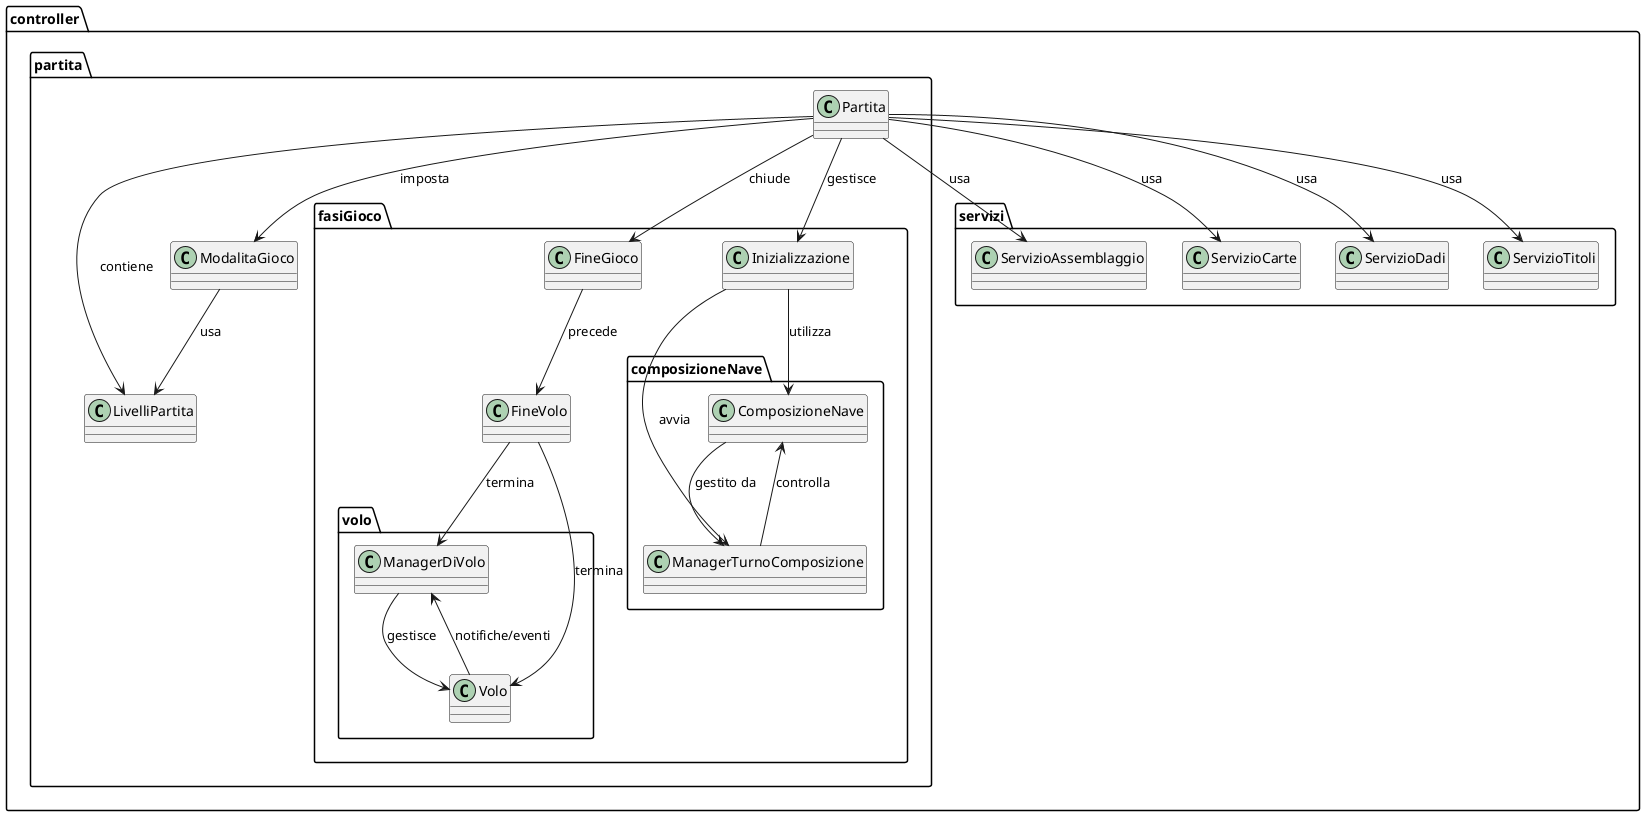 @startuml

package controller {
  package partita {
    package fasiGioco {
      class FineGioco
      class FineVolo
      class Inizializzazione

      package composizioneNave {
        class ComposizioneNave
        class ManagerTurnoComposizione
      }

      package volo {
        class ManagerDiVolo
        class Volo
      }
      
      ' Relazioni tra le fasi
      Inizializzazione --> ComposizioneNave : utilizza
      ComposizioneNave --> ManagerTurnoComposizione : gestito da
      ManagerTurnoComposizione --> ComposizioneNave : controlla

      Inizializzazione --> ManagerTurnoComposizione : avvia
      FineVolo --> ManagerDiVolo : termina
      ManagerDiVolo --> Volo : gestisce
      Volo --> ManagerDiVolo : notifiche/eventi
      FineGioco --> FineVolo : precede

      FineVolo --> Volo : termina

    }
    class LivelliPartita
    class ModalitaGioco
    class Partita

    ' Relazioni tra Partita e le fasi
    Partita --> Inizializzazione : gestisce
    Partita --> FineGioco : chiude
    Partita --> LivelliPartita : contiene
    Partita --> ModalitaGioco : imposta

    ' Relazioni tra ModalitaGioco e LivelliPartita
    ModalitaGioco --> LivelliPartita : usa
  }
  package servizi {
    class ServizioAssemblaggio
    class ServizioCarte
    class ServizioDadi
    class ServizioTitoli

    ' Esempio di uso dei servizi da Partita
    Partita --> ServizioAssemblaggio : usa
    Partita --> ServizioCarte : usa
    Partita --> ServizioDadi : usa
    Partita --> ServizioTitoli : usa
  }
}

@enduml